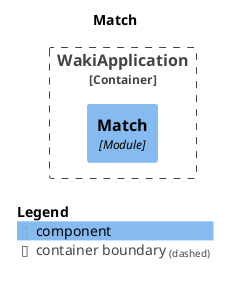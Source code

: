 @startuml
set separator none
title Match

top to bottom direction

!include <C4/C4>
!include <C4/C4_Context>
!include <C4/C4_Component>

Container_Boundary("WakiApplication.WakiApplication_boundary", "WakiApplication", $tags="") {
  Component(WakiApplication.WakiApplication.Match, "Match", $techn="Module", $descr="", $tags="", $link="")
}


SHOW_LEGEND(true)
@enduml
